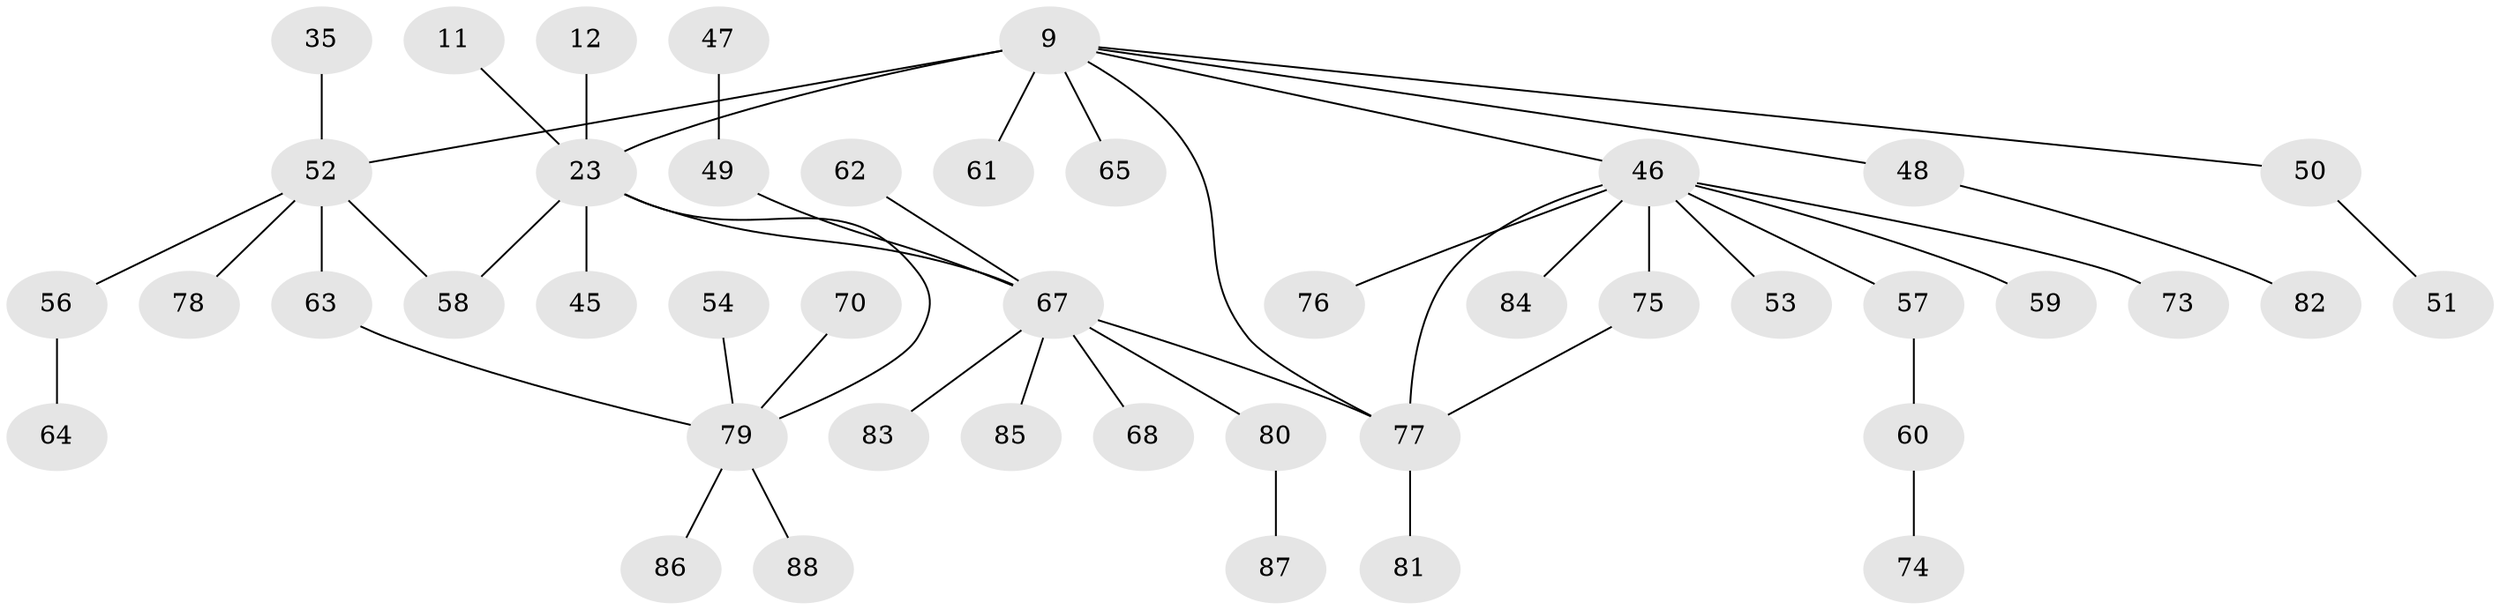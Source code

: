 // original degree distribution, {6: 0.045454545454545456, 3: 0.14772727272727273, 2: 0.29545454545454547, 7: 0.011363636363636364, 4: 0.06818181818181818, 1: 0.42045454545454547, 5: 0.011363636363636364}
// Generated by graph-tools (version 1.1) at 2025/42/03/09/25 04:42:55]
// undirected, 44 vertices, 48 edges
graph export_dot {
graph [start="1"]
  node [color=gray90,style=filled];
  9 [super="+1+4"];
  11;
  12;
  23 [super="+7+2"];
  35;
  45;
  46 [super="+32+40+41"];
  47;
  48 [super="+25"];
  49 [super="+27"];
  50;
  51;
  52 [super="+20+42"];
  53 [super="+19"];
  54;
  56;
  57;
  58 [super="+31"];
  59;
  60;
  61;
  62;
  63;
  64;
  65;
  67 [super="+17+21+26+44"];
  68;
  70;
  73;
  74;
  75 [super="+72"];
  76;
  77 [super="+71+36+69"];
  78;
  79 [super="+55+66"];
  80;
  81;
  82;
  83;
  84;
  85;
  86;
  87;
  88;
  9 -- 61;
  9 -- 23 [weight=2];
  9 -- 65;
  9 -- 50;
  9 -- 48;
  9 -- 46;
  9 -- 77;
  9 -- 52 [weight=2];
  11 -- 23;
  12 -- 23;
  23 -- 45;
  23 -- 67;
  23 -- 58;
  23 -- 79;
  35 -- 52;
  46 -- 76;
  46 -- 84;
  46 -- 73;
  46 -- 57;
  46 -- 59;
  46 -- 53;
  46 -- 75;
  46 -- 77;
  47 -- 49;
  48 -- 82;
  49 -- 67;
  50 -- 51;
  52 -- 56;
  52 -- 78;
  52 -- 58;
  52 -- 63;
  54 -- 79;
  56 -- 64;
  57 -- 60;
  60 -- 74;
  62 -- 67;
  63 -- 79;
  67 -- 85;
  67 -- 80;
  67 -- 83;
  67 -- 77;
  67 -- 68;
  70 -- 79;
  75 -- 77;
  77 -- 81;
  79 -- 88;
  79 -- 86;
  80 -- 87;
}
